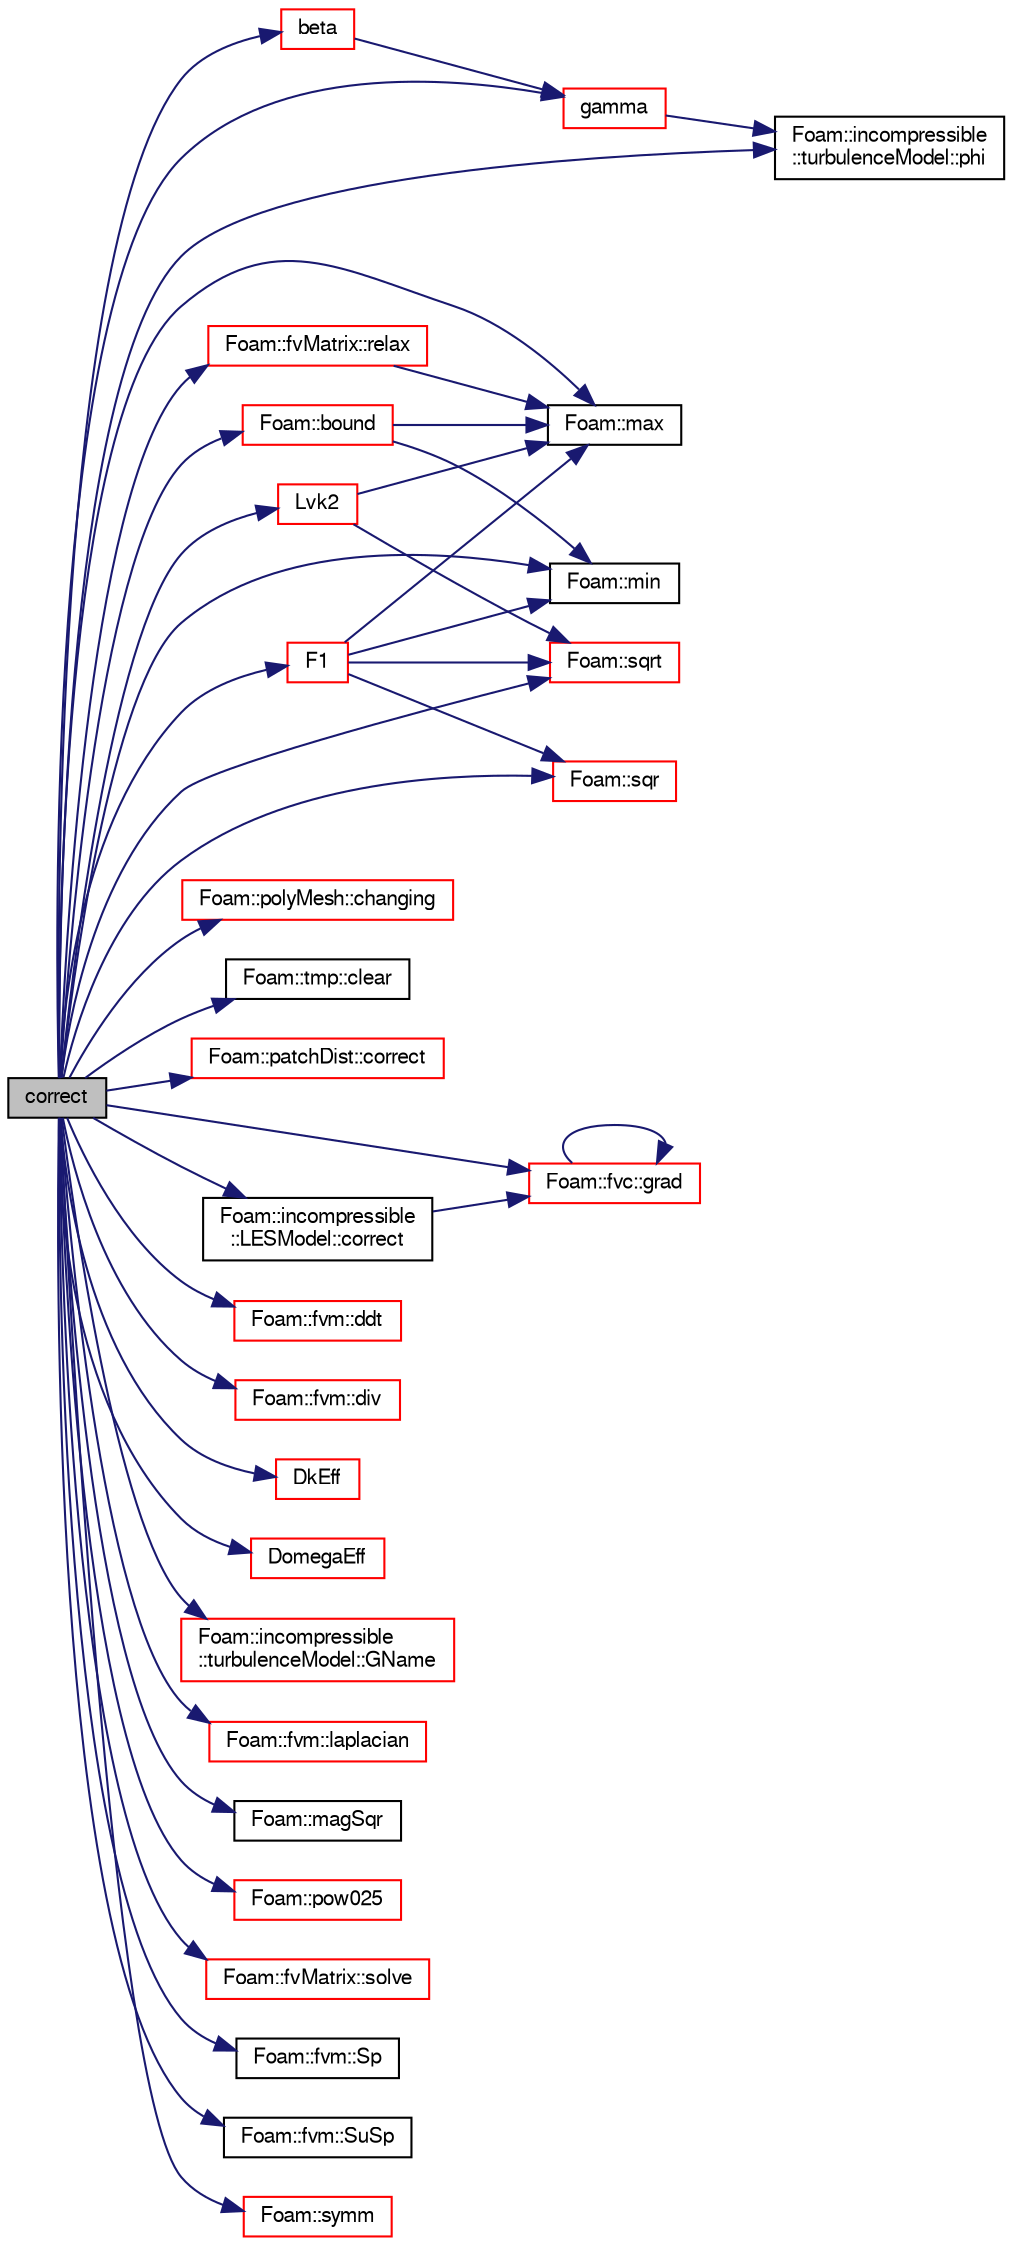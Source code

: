digraph "correct"
{
  bgcolor="transparent";
  edge [fontname="FreeSans",fontsize="10",labelfontname="FreeSans",labelfontsize="10"];
  node [fontname="FreeSans",fontsize="10",shape=record];
  rankdir="LR";
  Node4329 [label="correct",height=0.2,width=0.4,color="black", fillcolor="grey75", style="filled", fontcolor="black"];
  Node4329 -> Node4330 [color="midnightblue",fontsize="10",style="solid",fontname="FreeSans"];
  Node4330 [label="beta",height=0.2,width=0.4,color="red",URL="$a30866.html#a45716c8d55de15ba7cad3518f36341e1"];
  Node4330 -> Node4334 [color="midnightblue",fontsize="10",style="solid",fontname="FreeSans"];
  Node4334 [label="gamma",height=0.2,width=0.4,color="red",URL="$a30866.html#af78889d1b8882a298fc4b7f8c8a2594e"];
  Node4334 -> Node4335 [color="midnightblue",fontsize="10",style="solid",fontname="FreeSans"];
  Node4335 [label="Foam::incompressible\l::turbulenceModel::phi",height=0.2,width=0.4,color="black",URL="$a31102.html#afa376adc6cc59952d2f6f2ad38bba068",tooltip="Access function to flux field. "];
  Node4329 -> Node4339 [color="midnightblue",fontsize="10",style="solid",fontname="FreeSans"];
  Node4339 [label="Foam::bound",height=0.2,width=0.4,color="red",URL="$a21124.html#a334b2a2d0ce7997d360f7a018174a077",tooltip="Bound the given scalar field if it has gone unbounded. "];
  Node4339 -> Node4476 [color="midnightblue",fontsize="10",style="solid",fontname="FreeSans"];
  Node4476 [label="Foam::max",height=0.2,width=0.4,color="black",URL="$a21124.html#ac993e906cf2774ae77e666bc24e81733"];
  Node4339 -> Node4531 [color="midnightblue",fontsize="10",style="solid",fontname="FreeSans"];
  Node4531 [label="Foam::min",height=0.2,width=0.4,color="black",URL="$a21124.html#a253e112ad2d56d96230ff39ea7f442dc"];
  Node4329 -> Node4653 [color="midnightblue",fontsize="10",style="solid",fontname="FreeSans"];
  Node4653 [label="Foam::polyMesh::changing",height=0.2,width=0.4,color="red",URL="$a27410.html#a5ffdcac7622a1cba91f4f67b058a85b0",tooltip="Is mesh changing (topology changing and/or moving) "];
  Node4329 -> Node4695 [color="midnightblue",fontsize="10",style="solid",fontname="FreeSans"];
  Node4695 [label="Foam::tmp::clear",height=0.2,width=0.4,color="black",URL="$a25962.html#adf1d9633e64d0de6a36e0af17ccd8163",tooltip="If object pointer points to valid object: "];
  Node4329 -> Node4696 [color="midnightblue",fontsize="10",style="solid",fontname="FreeSans"];
  Node4696 [label="Foam::patchDist::correct",height=0.2,width=0.4,color="red",URL="$a22890.html#a3ae44b28050c3aa494c1d8e18cf618c1",tooltip="Correct for mesh geom/topo changes. "];
  Node4329 -> Node4701 [color="midnightblue",fontsize="10",style="solid",fontname="FreeSans"];
  Node4701 [label="Foam::incompressible\l::LESModel::correct",height=0.2,width=0.4,color="black",URL="$a30874.html#a3ae44b28050c3aa494c1d8e18cf618c1",tooltip="Correct Eddy-Viscosity and related properties. "];
  Node4701 -> Node4702 [color="midnightblue",fontsize="10",style="solid",fontname="FreeSans"];
  Node4702 [label="Foam::fvc::grad",height=0.2,width=0.4,color="red",URL="$a21134.html#a7c00ec90ecc15ed3005255e42c52827a"];
  Node4702 -> Node4702 [color="midnightblue",fontsize="10",style="solid",fontname="FreeSans"];
  Node4329 -> Node4704 [color="midnightblue",fontsize="10",style="solid",fontname="FreeSans"];
  Node4704 [label="Foam::fvm::ddt",height=0.2,width=0.4,color="red",URL="$a21135.html#a2d88eca98ab69b84af7ddb96e35f5a44"];
  Node4329 -> Node4705 [color="midnightblue",fontsize="10",style="solid",fontname="FreeSans"];
  Node4705 [label="Foam::fvm::div",height=0.2,width=0.4,color="red",URL="$a21135.html#a058dd4757c11ae656c8d576632b33d25"];
  Node4329 -> Node4714 [color="midnightblue",fontsize="10",style="solid",fontname="FreeSans"];
  Node4714 [label="DkEff",height=0.2,width=0.4,color="red",URL="$a30866.html#aca4215d4a8caff4a6d9c5f760482c19f",tooltip="Return the effective diffusivity for k. "];
  Node4329 -> Node4729 [color="midnightblue",fontsize="10",style="solid",fontname="FreeSans"];
  Node4729 [label="DomegaEff",height=0.2,width=0.4,color="red",URL="$a30866.html#a25c97787db263e1041de915a3ef4fb27",tooltip="Return the effective diffusivity for omega. "];
  Node4329 -> Node4736 [color="midnightblue",fontsize="10",style="solid",fontname="FreeSans"];
  Node4736 [label="F1",height=0.2,width=0.4,color="red",URL="$a30866.html#a312d02f8c5b337f556b9e7388dbffdf9"];
  Node4736 -> Node4476 [color="midnightblue",fontsize="10",style="solid",fontname="FreeSans"];
  Node4736 -> Node4531 [color="midnightblue",fontsize="10",style="solid",fontname="FreeSans"];
  Node4736 -> Node4738 [color="midnightblue",fontsize="10",style="solid",fontname="FreeSans"];
  Node4738 [label="Foam::sqr",height=0.2,width=0.4,color="red",URL="$a21124.html#a277dc11c581d53826ab5090b08f3b17b"];
  Node4736 -> Node4739 [color="midnightblue",fontsize="10",style="solid",fontname="FreeSans"];
  Node4739 [label="Foam::sqrt",height=0.2,width=0.4,color="red",URL="$a21124.html#a8616bd62eebf2342a80222fecb1bda71"];
  Node4329 -> Node4334 [color="midnightblue",fontsize="10",style="solid",fontname="FreeSans"];
  Node4329 -> Node4741 [color="midnightblue",fontsize="10",style="solid",fontname="FreeSans"];
  Node4741 [label="Foam::incompressible\l::turbulenceModel::GName",height=0.2,width=0.4,color="red",URL="$a31102.html#a530c14556551704a03baa28ac70a78a0",tooltip="Helper function to return the nam eof the turbulence G field. "];
  Node4329 -> Node4702 [color="midnightblue",fontsize="10",style="solid",fontname="FreeSans"];
  Node4329 -> Node4742 [color="midnightblue",fontsize="10",style="solid",fontname="FreeSans"];
  Node4742 [label="Foam::fvm::laplacian",height=0.2,width=0.4,color="red",URL="$a21135.html#a05679b154654e47e9f1e2fbd2bc0bae0"];
  Node4329 -> Node4743 [color="midnightblue",fontsize="10",style="solid",fontname="FreeSans"];
  Node4743 [label="Lvk2",height=0.2,width=0.4,color="red",URL="$a30866.html#adefdb260895781c823d2ab3873f755af"];
  Node4743 -> Node4476 [color="midnightblue",fontsize="10",style="solid",fontname="FreeSans"];
  Node4743 -> Node4739 [color="midnightblue",fontsize="10",style="solid",fontname="FreeSans"];
  Node4329 -> Node4731 [color="midnightblue",fontsize="10",style="solid",fontname="FreeSans"];
  Node4731 [label="Foam::magSqr",height=0.2,width=0.4,color="black",URL="$a21124.html#ae6fff2c6981e6d9618aa5038e69def6e"];
  Node4329 -> Node4476 [color="midnightblue",fontsize="10",style="solid",fontname="FreeSans"];
  Node4329 -> Node4531 [color="midnightblue",fontsize="10",style="solid",fontname="FreeSans"];
  Node4329 -> Node4335 [color="midnightblue",fontsize="10",style="solid",fontname="FreeSans"];
  Node4329 -> Node4747 [color="midnightblue",fontsize="10",style="solid",fontname="FreeSans"];
  Node4747 [label="Foam::pow025",height=0.2,width=0.4,color="red",URL="$a21124.html#af8d7dc24dfce32ee37c1210e616966e1"];
  Node4329 -> Node4748 [color="midnightblue",fontsize="10",style="solid",fontname="FreeSans"];
  Node4748 [label="Foam::fvMatrix::relax",height=0.2,width=0.4,color="red",URL="$a22358.html#a06343b944c91a56352ebf646011c212e",tooltip="Relax matrix (for steady-state solution). "];
  Node4748 -> Node4476 [color="midnightblue",fontsize="10",style="solid",fontname="FreeSans"];
  Node4329 -> Node4806 [color="midnightblue",fontsize="10",style="solid",fontname="FreeSans"];
  Node4806 [label="Foam::fvMatrix::solve",height=0.2,width=0.4,color="red",URL="$a22358.html#a35eb51dd72f0a6b19d161fe7f7e6b9c8",tooltip="Solve segregated or coupled returning the solution statistics. "];
  Node4329 -> Node4844 [color="midnightblue",fontsize="10",style="solid",fontname="FreeSans"];
  Node4844 [label="Foam::fvm::Sp",height=0.2,width=0.4,color="black",URL="$a21135.html#a67e0938495ebeac7ad57361957720554"];
  Node4329 -> Node4738 [color="midnightblue",fontsize="10",style="solid",fontname="FreeSans"];
  Node4329 -> Node4739 [color="midnightblue",fontsize="10",style="solid",fontname="FreeSans"];
  Node4329 -> Node4845 [color="midnightblue",fontsize="10",style="solid",fontname="FreeSans"];
  Node4845 [label="Foam::fvm::SuSp",height=0.2,width=0.4,color="black",URL="$a21135.html#afbc5644dc62f3adaff3848482484e0a6"];
  Node4329 -> Node4735 [color="midnightblue",fontsize="10",style="solid",fontname="FreeSans"];
  Node4735 [label="Foam::symm",height=0.2,width=0.4,color="red",URL="$a21124.html#a112755faabb5ff081d7a25a936a1d3c4"];
}
